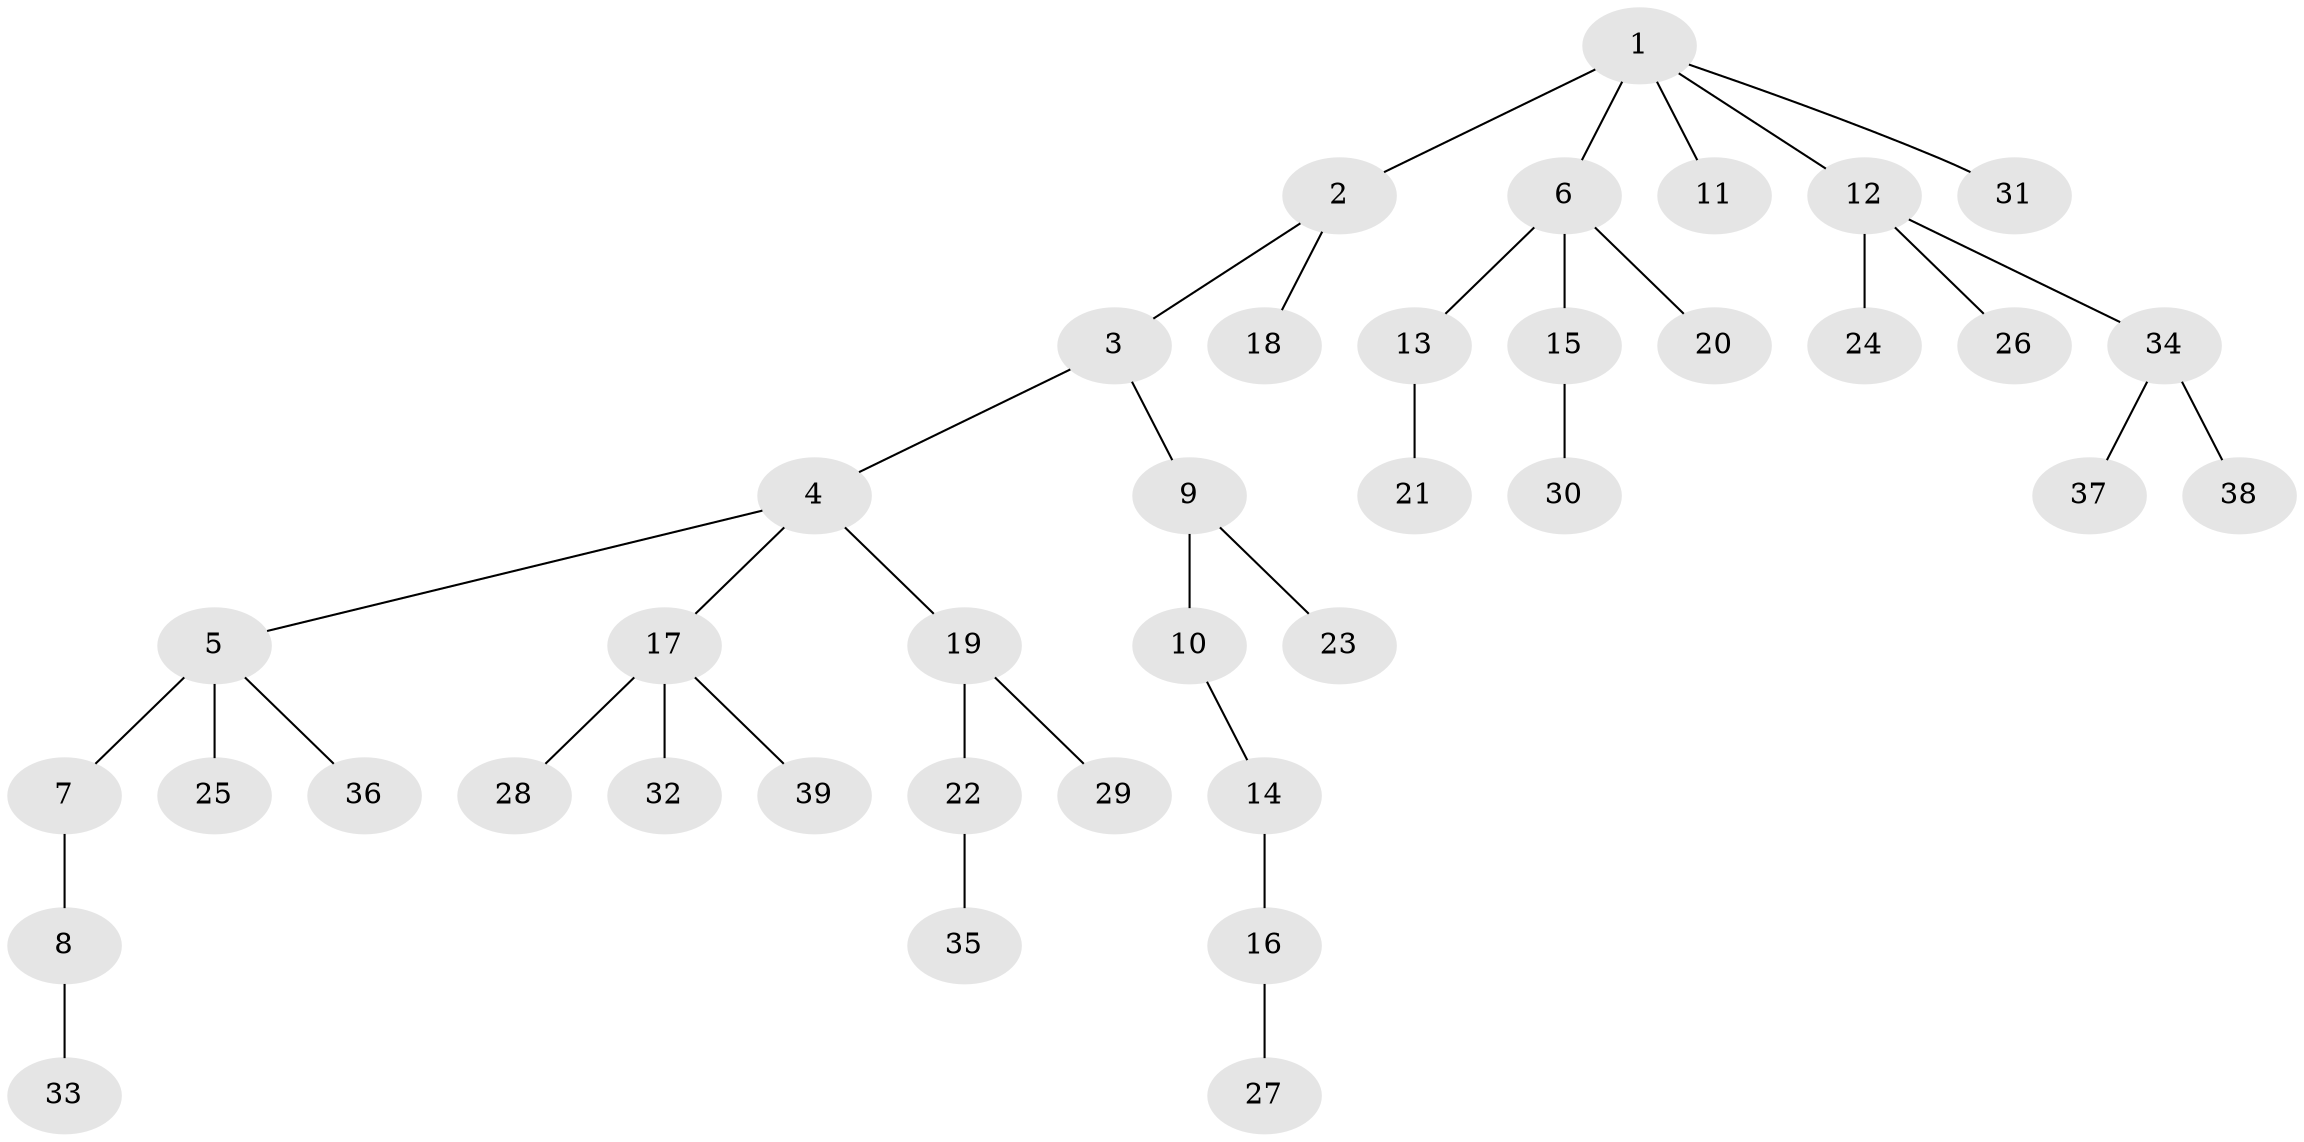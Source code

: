 // original degree distribution, {5: 0.06578947368421052, 4: 0.06578947368421052, 3: 0.10526315789473684, 1: 0.4605263157894737, 2: 0.3026315789473684}
// Generated by graph-tools (version 1.1) at 2025/51/03/04/25 22:51:47]
// undirected, 39 vertices, 38 edges
graph export_dot {
  node [color=gray90,style=filled];
  1;
  2;
  3;
  4;
  5;
  6;
  7;
  8;
  9;
  10;
  11;
  12;
  13;
  14;
  15;
  16;
  17;
  18;
  19;
  20;
  21;
  22;
  23;
  24;
  25;
  26;
  27;
  28;
  29;
  30;
  31;
  32;
  33;
  34;
  35;
  36;
  37;
  38;
  39;
  1 -- 2 [weight=2.0];
  1 -- 6 [weight=1.0];
  1 -- 11 [weight=1.0];
  1 -- 12 [weight=1.0];
  1 -- 31 [weight=1.0];
  2 -- 3 [weight=1.0];
  2 -- 18 [weight=1.0];
  3 -- 4 [weight=1.0];
  3 -- 9 [weight=1.0];
  4 -- 5 [weight=1.0];
  4 -- 17 [weight=1.0];
  4 -- 19 [weight=1.0];
  5 -- 7 [weight=2.0];
  5 -- 25 [weight=1.0];
  5 -- 36 [weight=1.0];
  6 -- 13 [weight=1.0];
  6 -- 15 [weight=1.0];
  6 -- 20 [weight=1.0];
  7 -- 8 [weight=1.0];
  8 -- 33 [weight=1.0];
  9 -- 10 [weight=1.0];
  9 -- 23 [weight=1.0];
  10 -- 14 [weight=1.0];
  12 -- 24 [weight=1.0];
  12 -- 26 [weight=1.0];
  12 -- 34 [weight=1.0];
  13 -- 21 [weight=3.0];
  14 -- 16 [weight=1.0];
  15 -- 30 [weight=1.0];
  16 -- 27 [weight=1.0];
  17 -- 28 [weight=1.0];
  17 -- 32 [weight=2.0];
  17 -- 39 [weight=1.0];
  19 -- 22 [weight=1.0];
  19 -- 29 [weight=1.0];
  22 -- 35 [weight=2.0];
  34 -- 37 [weight=1.0];
  34 -- 38 [weight=1.0];
}
